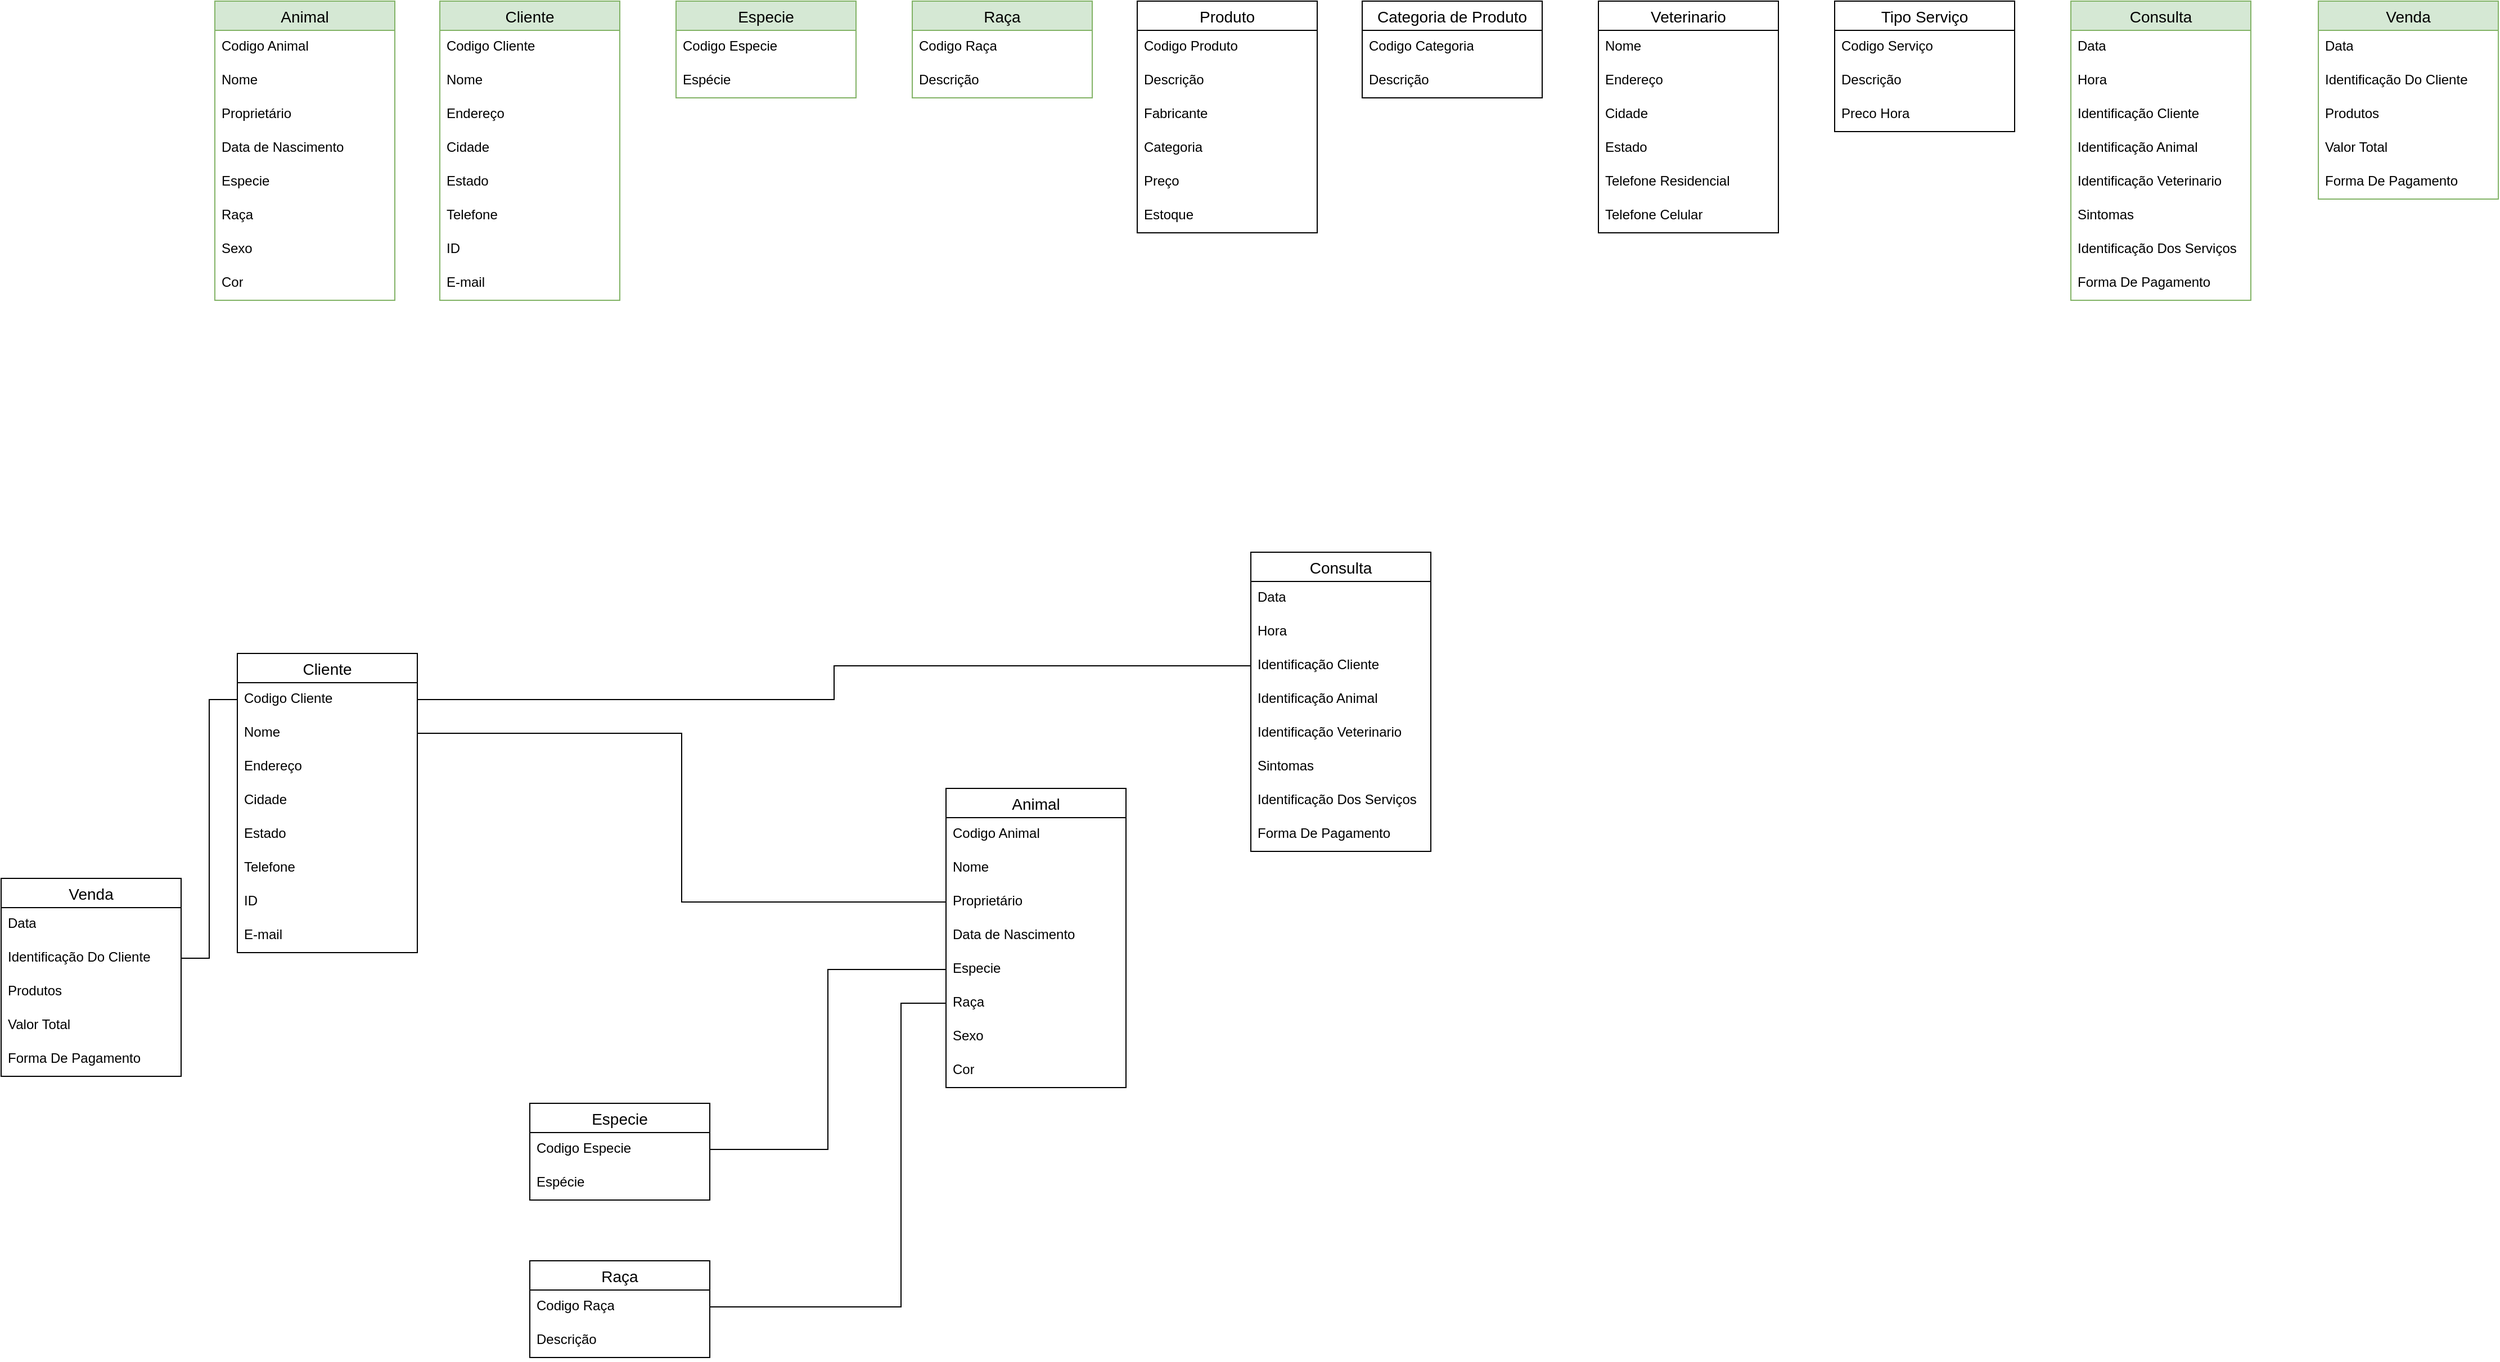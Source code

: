 <mxfile version="22.0.0" type="github">
  <diagram name="Página-1" id="ZrA-hHJ0svuS0dq6kswA">
    <mxGraphModel dx="1748" dy="968" grid="1" gridSize="10" guides="1" tooltips="1" connect="1" arrows="1" fold="1" page="1" pageScale="1" pageWidth="827" pageHeight="1169" math="0" shadow="0">
      <root>
        <mxCell id="0" />
        <mxCell id="1" parent="0" />
        <mxCell id="Bo7M6a19OD1Z6Rpg5-J2-1" value="Animal" style="swimlane;fontStyle=0;childLayout=stackLayout;horizontal=1;startSize=26;horizontalStack=0;resizeParent=1;resizeParentMax=0;resizeLast=0;collapsible=1;marginBottom=0;align=center;fontSize=14;fillColor=#d5e8d4;strokeColor=#82b366;" parent="1" vertex="1">
          <mxGeometry x="240" y="110" width="160" height="266" as="geometry" />
        </mxCell>
        <mxCell id="Bo7M6a19OD1Z6Rpg5-J2-2" value="Codigo Animal" style="text;strokeColor=none;fillColor=none;spacingLeft=4;spacingRight=4;overflow=hidden;rotatable=0;points=[[0,0.5],[1,0.5]];portConstraint=eastwest;fontSize=12;whiteSpace=wrap;html=1;" parent="Bo7M6a19OD1Z6Rpg5-J2-1" vertex="1">
          <mxGeometry y="26" width="160" height="30" as="geometry" />
        </mxCell>
        <mxCell id="Bo7M6a19OD1Z6Rpg5-J2-3" value="Nome" style="text;strokeColor=none;fillColor=none;spacingLeft=4;spacingRight=4;overflow=hidden;rotatable=0;points=[[0,0.5],[1,0.5]];portConstraint=eastwest;fontSize=12;whiteSpace=wrap;html=1;" parent="Bo7M6a19OD1Z6Rpg5-J2-1" vertex="1">
          <mxGeometry y="56" width="160" height="30" as="geometry" />
        </mxCell>
        <mxCell id="Bo7M6a19OD1Z6Rpg5-J2-6" value="Proprietário" style="text;strokeColor=none;fillColor=none;spacingLeft=4;spacingRight=4;overflow=hidden;rotatable=0;points=[[0,0.5],[1,0.5]];portConstraint=eastwest;fontSize=12;whiteSpace=wrap;html=1;" parent="Bo7M6a19OD1Z6Rpg5-J2-1" vertex="1">
          <mxGeometry y="86" width="160" height="30" as="geometry" />
        </mxCell>
        <mxCell id="Bo7M6a19OD1Z6Rpg5-J2-7" value="Data de Nascimento" style="text;strokeColor=none;fillColor=none;spacingLeft=4;spacingRight=4;overflow=hidden;rotatable=0;points=[[0,0.5],[1,0.5]];portConstraint=eastwest;fontSize=12;whiteSpace=wrap;html=1;" parent="Bo7M6a19OD1Z6Rpg5-J2-1" vertex="1">
          <mxGeometry y="116" width="160" height="30" as="geometry" />
        </mxCell>
        <mxCell id="Bo7M6a19OD1Z6Rpg5-J2-4" value="Especie" style="text;strokeColor=none;fillColor=none;spacingLeft=4;spacingRight=4;overflow=hidden;rotatable=0;points=[[0,0.5],[1,0.5]];portConstraint=eastwest;fontSize=12;whiteSpace=wrap;html=1;" parent="Bo7M6a19OD1Z6Rpg5-J2-1" vertex="1">
          <mxGeometry y="146" width="160" height="30" as="geometry" />
        </mxCell>
        <mxCell id="Bo7M6a19OD1Z6Rpg5-J2-8" value="Raça" style="text;strokeColor=none;fillColor=none;spacingLeft=4;spacingRight=4;overflow=hidden;rotatable=0;points=[[0,0.5],[1,0.5]];portConstraint=eastwest;fontSize=12;whiteSpace=wrap;html=1;" parent="Bo7M6a19OD1Z6Rpg5-J2-1" vertex="1">
          <mxGeometry y="176" width="160" height="30" as="geometry" />
        </mxCell>
        <mxCell id="Bo7M6a19OD1Z6Rpg5-J2-9" value="Sexo" style="text;strokeColor=none;fillColor=none;spacingLeft=4;spacingRight=4;overflow=hidden;rotatable=0;points=[[0,0.5],[1,0.5]];portConstraint=eastwest;fontSize=12;whiteSpace=wrap;html=1;" parent="Bo7M6a19OD1Z6Rpg5-J2-1" vertex="1">
          <mxGeometry y="206" width="160" height="30" as="geometry" />
        </mxCell>
        <mxCell id="Bo7M6a19OD1Z6Rpg5-J2-10" value="Cor" style="text;strokeColor=none;fillColor=none;spacingLeft=4;spacingRight=4;overflow=hidden;rotatable=0;points=[[0,0.5],[1,0.5]];portConstraint=eastwest;fontSize=12;whiteSpace=wrap;html=1;" parent="Bo7M6a19OD1Z6Rpg5-J2-1" vertex="1">
          <mxGeometry y="236" width="160" height="30" as="geometry" />
        </mxCell>
        <mxCell id="Bo7M6a19OD1Z6Rpg5-J2-11" value="Cliente" style="swimlane;fontStyle=0;childLayout=stackLayout;horizontal=1;startSize=26;horizontalStack=0;resizeParent=1;resizeParentMax=0;resizeLast=0;collapsible=1;marginBottom=0;align=center;fontSize=14;fillColor=#d5e8d4;strokeColor=#82b366;" parent="1" vertex="1">
          <mxGeometry x="440" y="110" width="160" height="266" as="geometry" />
        </mxCell>
        <mxCell id="Bo7M6a19OD1Z6Rpg5-J2-12" value="Codigo Cliente" style="text;strokeColor=none;fillColor=none;spacingLeft=4;spacingRight=4;overflow=hidden;rotatable=0;points=[[0,0.5],[1,0.5]];portConstraint=eastwest;fontSize=12;whiteSpace=wrap;html=1;" parent="Bo7M6a19OD1Z6Rpg5-J2-11" vertex="1">
          <mxGeometry y="26" width="160" height="30" as="geometry" />
        </mxCell>
        <mxCell id="Bo7M6a19OD1Z6Rpg5-J2-13" value="Nome" style="text;strokeColor=none;fillColor=none;spacingLeft=4;spacingRight=4;overflow=hidden;rotatable=0;points=[[0,0.5],[1,0.5]];portConstraint=eastwest;fontSize=12;whiteSpace=wrap;html=1;" parent="Bo7M6a19OD1Z6Rpg5-J2-11" vertex="1">
          <mxGeometry y="56" width="160" height="30" as="geometry" />
        </mxCell>
        <mxCell id="Bo7M6a19OD1Z6Rpg5-J2-14" value="Endereço" style="text;strokeColor=none;fillColor=none;spacingLeft=4;spacingRight=4;overflow=hidden;rotatable=0;points=[[0,0.5],[1,0.5]];portConstraint=eastwest;fontSize=12;whiteSpace=wrap;html=1;" parent="Bo7M6a19OD1Z6Rpg5-J2-11" vertex="1">
          <mxGeometry y="86" width="160" height="30" as="geometry" />
        </mxCell>
        <mxCell id="Bo7M6a19OD1Z6Rpg5-J2-15" value="Cidade" style="text;strokeColor=none;fillColor=none;spacingLeft=4;spacingRight=4;overflow=hidden;rotatable=0;points=[[0,0.5],[1,0.5]];portConstraint=eastwest;fontSize=12;whiteSpace=wrap;html=1;" parent="Bo7M6a19OD1Z6Rpg5-J2-11" vertex="1">
          <mxGeometry y="116" width="160" height="30" as="geometry" />
        </mxCell>
        <mxCell id="Bo7M6a19OD1Z6Rpg5-J2-16" value="Estado" style="text;strokeColor=none;fillColor=none;spacingLeft=4;spacingRight=4;overflow=hidden;rotatable=0;points=[[0,0.5],[1,0.5]];portConstraint=eastwest;fontSize=12;whiteSpace=wrap;html=1;" parent="Bo7M6a19OD1Z6Rpg5-J2-11" vertex="1">
          <mxGeometry y="146" width="160" height="30" as="geometry" />
        </mxCell>
        <mxCell id="Bo7M6a19OD1Z6Rpg5-J2-17" value="Telefone" style="text;strokeColor=none;fillColor=none;spacingLeft=4;spacingRight=4;overflow=hidden;rotatable=0;points=[[0,0.5],[1,0.5]];portConstraint=eastwest;fontSize=12;whiteSpace=wrap;html=1;" parent="Bo7M6a19OD1Z6Rpg5-J2-11" vertex="1">
          <mxGeometry y="176" width="160" height="30" as="geometry" />
        </mxCell>
        <mxCell id="Bo7M6a19OD1Z6Rpg5-J2-18" value="ID" style="text;strokeColor=none;fillColor=none;spacingLeft=4;spacingRight=4;overflow=hidden;rotatable=0;points=[[0,0.5],[1,0.5]];portConstraint=eastwest;fontSize=12;whiteSpace=wrap;html=1;" parent="Bo7M6a19OD1Z6Rpg5-J2-11" vertex="1">
          <mxGeometry y="206" width="160" height="30" as="geometry" />
        </mxCell>
        <mxCell id="Bo7M6a19OD1Z6Rpg5-J2-19" value="E-mail" style="text;strokeColor=none;fillColor=none;spacingLeft=4;spacingRight=4;overflow=hidden;rotatable=0;points=[[0,0.5],[1,0.5]];portConstraint=eastwest;fontSize=12;whiteSpace=wrap;html=1;" parent="Bo7M6a19OD1Z6Rpg5-J2-11" vertex="1">
          <mxGeometry y="236" width="160" height="30" as="geometry" />
        </mxCell>
        <mxCell id="Bo7M6a19OD1Z6Rpg5-J2-21" value="Especie" style="swimlane;fontStyle=0;childLayout=stackLayout;horizontal=1;startSize=26;horizontalStack=0;resizeParent=1;resizeParentMax=0;resizeLast=0;collapsible=1;marginBottom=0;align=center;fontSize=14;fillColor=#d5e8d4;strokeColor=#82b366;" parent="1" vertex="1">
          <mxGeometry x="650" y="110" width="160" height="86" as="geometry" />
        </mxCell>
        <mxCell id="Bo7M6a19OD1Z6Rpg5-J2-22" value="Codigo Especie" style="text;strokeColor=none;fillColor=none;spacingLeft=4;spacingRight=4;overflow=hidden;rotatable=0;points=[[0,0.5],[1,0.5]];portConstraint=eastwest;fontSize=12;whiteSpace=wrap;html=1;" parent="Bo7M6a19OD1Z6Rpg5-J2-21" vertex="1">
          <mxGeometry y="26" width="160" height="30" as="geometry" />
        </mxCell>
        <mxCell id="Bo7M6a19OD1Z6Rpg5-J2-23" value="Espécie" style="text;strokeColor=none;fillColor=none;spacingLeft=4;spacingRight=4;overflow=hidden;rotatable=0;points=[[0,0.5],[1,0.5]];portConstraint=eastwest;fontSize=12;whiteSpace=wrap;html=1;" parent="Bo7M6a19OD1Z6Rpg5-J2-21" vertex="1">
          <mxGeometry y="56" width="160" height="30" as="geometry" />
        </mxCell>
        <mxCell id="Bo7M6a19OD1Z6Rpg5-J2-30" value="Raça" style="swimlane;fontStyle=0;childLayout=stackLayout;horizontal=1;startSize=26;horizontalStack=0;resizeParent=1;resizeParentMax=0;resizeLast=0;collapsible=1;marginBottom=0;align=center;fontSize=14;fillColor=#d5e8d4;strokeColor=#82b366;" parent="1" vertex="1">
          <mxGeometry x="860" y="110" width="160" height="86" as="geometry" />
        </mxCell>
        <mxCell id="Bo7M6a19OD1Z6Rpg5-J2-31" value="Codigo Raça" style="text;strokeColor=none;fillColor=none;spacingLeft=4;spacingRight=4;overflow=hidden;rotatable=0;points=[[0,0.5],[1,0.5]];portConstraint=eastwest;fontSize=12;whiteSpace=wrap;html=1;" parent="Bo7M6a19OD1Z6Rpg5-J2-30" vertex="1">
          <mxGeometry y="26" width="160" height="30" as="geometry" />
        </mxCell>
        <mxCell id="Bo7M6a19OD1Z6Rpg5-J2-32" value="Descrição" style="text;strokeColor=none;fillColor=none;spacingLeft=4;spacingRight=4;overflow=hidden;rotatable=0;points=[[0,0.5],[1,0.5]];portConstraint=eastwest;fontSize=12;whiteSpace=wrap;html=1;" parent="Bo7M6a19OD1Z6Rpg5-J2-30" vertex="1">
          <mxGeometry y="56" width="160" height="30" as="geometry" />
        </mxCell>
        <mxCell id="Bo7M6a19OD1Z6Rpg5-J2-33" value="Produto" style="swimlane;fontStyle=0;childLayout=stackLayout;horizontal=1;startSize=26;horizontalStack=0;resizeParent=1;resizeParentMax=0;resizeLast=0;collapsible=1;marginBottom=0;align=center;fontSize=14;" parent="1" vertex="1">
          <mxGeometry x="1060" y="110" width="160" height="206" as="geometry" />
        </mxCell>
        <mxCell id="Bo7M6a19OD1Z6Rpg5-J2-34" value="Codigo Produto" style="text;strokeColor=none;fillColor=none;spacingLeft=4;spacingRight=4;overflow=hidden;rotatable=0;points=[[0,0.5],[1,0.5]];portConstraint=eastwest;fontSize=12;whiteSpace=wrap;html=1;" parent="Bo7M6a19OD1Z6Rpg5-J2-33" vertex="1">
          <mxGeometry y="26" width="160" height="30" as="geometry" />
        </mxCell>
        <mxCell id="Bo7M6a19OD1Z6Rpg5-J2-35" value="Descrição" style="text;strokeColor=none;fillColor=none;spacingLeft=4;spacingRight=4;overflow=hidden;rotatable=0;points=[[0,0.5],[1,0.5]];portConstraint=eastwest;fontSize=12;whiteSpace=wrap;html=1;" parent="Bo7M6a19OD1Z6Rpg5-J2-33" vertex="1">
          <mxGeometry y="56" width="160" height="30" as="geometry" />
        </mxCell>
        <mxCell id="Bo7M6a19OD1Z6Rpg5-J2-36" value="Fabricante" style="text;strokeColor=none;fillColor=none;spacingLeft=4;spacingRight=4;overflow=hidden;rotatable=0;points=[[0,0.5],[1,0.5]];portConstraint=eastwest;fontSize=12;whiteSpace=wrap;html=1;" parent="Bo7M6a19OD1Z6Rpg5-J2-33" vertex="1">
          <mxGeometry y="86" width="160" height="30" as="geometry" />
        </mxCell>
        <mxCell id="Bo7M6a19OD1Z6Rpg5-J2-37" value="Categoria" style="text;strokeColor=none;fillColor=none;spacingLeft=4;spacingRight=4;overflow=hidden;rotatable=0;points=[[0,0.5],[1,0.5]];portConstraint=eastwest;fontSize=12;whiteSpace=wrap;html=1;" parent="Bo7M6a19OD1Z6Rpg5-J2-33" vertex="1">
          <mxGeometry y="116" width="160" height="30" as="geometry" />
        </mxCell>
        <mxCell id="Bo7M6a19OD1Z6Rpg5-J2-38" value="Preço" style="text;strokeColor=none;fillColor=none;spacingLeft=4;spacingRight=4;overflow=hidden;rotatable=0;points=[[0,0.5],[1,0.5]];portConstraint=eastwest;fontSize=12;whiteSpace=wrap;html=1;" parent="Bo7M6a19OD1Z6Rpg5-J2-33" vertex="1">
          <mxGeometry y="146" width="160" height="30" as="geometry" />
        </mxCell>
        <mxCell id="Bo7M6a19OD1Z6Rpg5-J2-39" value="Estoque" style="text;strokeColor=none;fillColor=none;spacingLeft=4;spacingRight=4;overflow=hidden;rotatable=0;points=[[0,0.5],[1,0.5]];portConstraint=eastwest;fontSize=12;whiteSpace=wrap;html=1;" parent="Bo7M6a19OD1Z6Rpg5-J2-33" vertex="1">
          <mxGeometry y="176" width="160" height="30" as="geometry" />
        </mxCell>
        <mxCell id="Bo7M6a19OD1Z6Rpg5-J2-42" value="Categoria de Produto" style="swimlane;fontStyle=0;childLayout=stackLayout;horizontal=1;startSize=26;horizontalStack=0;resizeParent=1;resizeParentMax=0;resizeLast=0;collapsible=1;marginBottom=0;align=center;fontSize=14;" parent="1" vertex="1">
          <mxGeometry x="1260" y="110" width="160" height="86" as="geometry" />
        </mxCell>
        <mxCell id="Bo7M6a19OD1Z6Rpg5-J2-43" value="Codigo Categoria" style="text;strokeColor=none;fillColor=none;spacingLeft=4;spacingRight=4;overflow=hidden;rotatable=0;points=[[0,0.5],[1,0.5]];portConstraint=eastwest;fontSize=12;whiteSpace=wrap;html=1;" parent="Bo7M6a19OD1Z6Rpg5-J2-42" vertex="1">
          <mxGeometry y="26" width="160" height="30" as="geometry" />
        </mxCell>
        <mxCell id="Bo7M6a19OD1Z6Rpg5-J2-44" value="Descrição" style="text;strokeColor=none;fillColor=none;spacingLeft=4;spacingRight=4;overflow=hidden;rotatable=0;points=[[0,0.5],[1,0.5]];portConstraint=eastwest;fontSize=12;whiteSpace=wrap;html=1;" parent="Bo7M6a19OD1Z6Rpg5-J2-42" vertex="1">
          <mxGeometry y="56" width="160" height="30" as="geometry" />
        </mxCell>
        <mxCell id="Bo7M6a19OD1Z6Rpg5-J2-45" value="Veterinario" style="swimlane;fontStyle=0;childLayout=stackLayout;horizontal=1;startSize=26;horizontalStack=0;resizeParent=1;resizeParentMax=0;resizeLast=0;collapsible=1;marginBottom=0;align=center;fontSize=14;" parent="1" vertex="1">
          <mxGeometry x="1470" y="110" width="160" height="206" as="geometry" />
        </mxCell>
        <mxCell id="Bo7M6a19OD1Z6Rpg5-J2-47" value="Nome" style="text;strokeColor=none;fillColor=none;spacingLeft=4;spacingRight=4;overflow=hidden;rotatable=0;points=[[0,0.5],[1,0.5]];portConstraint=eastwest;fontSize=12;whiteSpace=wrap;html=1;" parent="Bo7M6a19OD1Z6Rpg5-J2-45" vertex="1">
          <mxGeometry y="26" width="160" height="30" as="geometry" />
        </mxCell>
        <mxCell id="Bo7M6a19OD1Z6Rpg5-J2-48" value="Endereço" style="text;strokeColor=none;fillColor=none;spacingLeft=4;spacingRight=4;overflow=hidden;rotatable=0;points=[[0,0.5],[1,0.5]];portConstraint=eastwest;fontSize=12;whiteSpace=wrap;html=1;" parent="Bo7M6a19OD1Z6Rpg5-J2-45" vertex="1">
          <mxGeometry y="56" width="160" height="30" as="geometry" />
        </mxCell>
        <mxCell id="Bo7M6a19OD1Z6Rpg5-J2-49" value="Cidade" style="text;strokeColor=none;fillColor=none;spacingLeft=4;spacingRight=4;overflow=hidden;rotatable=0;points=[[0,0.5],[1,0.5]];portConstraint=eastwest;fontSize=12;whiteSpace=wrap;html=1;" parent="Bo7M6a19OD1Z6Rpg5-J2-45" vertex="1">
          <mxGeometry y="86" width="160" height="30" as="geometry" />
        </mxCell>
        <mxCell id="Bo7M6a19OD1Z6Rpg5-J2-50" value="Estado" style="text;strokeColor=none;fillColor=none;spacingLeft=4;spacingRight=4;overflow=hidden;rotatable=0;points=[[0,0.5],[1,0.5]];portConstraint=eastwest;fontSize=12;whiteSpace=wrap;html=1;" parent="Bo7M6a19OD1Z6Rpg5-J2-45" vertex="1">
          <mxGeometry y="116" width="160" height="30" as="geometry" />
        </mxCell>
        <mxCell id="Bo7M6a19OD1Z6Rpg5-J2-51" value="Telefone Residencial" style="text;strokeColor=none;fillColor=none;spacingLeft=4;spacingRight=4;overflow=hidden;rotatable=0;points=[[0,0.5],[1,0.5]];portConstraint=eastwest;fontSize=12;whiteSpace=wrap;html=1;" parent="Bo7M6a19OD1Z6Rpg5-J2-45" vertex="1">
          <mxGeometry y="146" width="160" height="30" as="geometry" />
        </mxCell>
        <mxCell id="Bo7M6a19OD1Z6Rpg5-J2-54" value="Telefone Celular" style="text;strokeColor=none;fillColor=none;spacingLeft=4;spacingRight=4;overflow=hidden;rotatable=0;points=[[0,0.5],[1,0.5]];portConstraint=eastwest;fontSize=12;whiteSpace=wrap;html=1;" parent="Bo7M6a19OD1Z6Rpg5-J2-45" vertex="1">
          <mxGeometry y="176" width="160" height="30" as="geometry" />
        </mxCell>
        <mxCell id="JYmGr7B9ojMFk2uYtKPB-1" value="Tipo Serviço" style="swimlane;fontStyle=0;childLayout=stackLayout;horizontal=1;startSize=26;horizontalStack=0;resizeParent=1;resizeParentMax=0;resizeLast=0;collapsible=1;marginBottom=0;align=center;fontSize=14;" vertex="1" parent="1">
          <mxGeometry x="1680" y="110" width="160" height="116" as="geometry" />
        </mxCell>
        <mxCell id="JYmGr7B9ojMFk2uYtKPB-2" value="Codigo Serviço&lt;br&gt;" style="text;strokeColor=none;fillColor=none;spacingLeft=4;spacingRight=4;overflow=hidden;rotatable=0;points=[[0,0.5],[1,0.5]];portConstraint=eastwest;fontSize=12;whiteSpace=wrap;html=1;" vertex="1" parent="JYmGr7B9ojMFk2uYtKPB-1">
          <mxGeometry y="26" width="160" height="30" as="geometry" />
        </mxCell>
        <mxCell id="JYmGr7B9ojMFk2uYtKPB-3" value="Descrição" style="text;strokeColor=none;fillColor=none;spacingLeft=4;spacingRight=4;overflow=hidden;rotatable=0;points=[[0,0.5],[1,0.5]];portConstraint=eastwest;fontSize=12;whiteSpace=wrap;html=1;" vertex="1" parent="JYmGr7B9ojMFk2uYtKPB-1">
          <mxGeometry y="56" width="160" height="30" as="geometry" />
        </mxCell>
        <mxCell id="JYmGr7B9ojMFk2uYtKPB-4" value="Preco Hora" style="text;strokeColor=none;fillColor=none;spacingLeft=4;spacingRight=4;overflow=hidden;rotatable=0;points=[[0,0.5],[1,0.5]];portConstraint=eastwest;fontSize=12;whiteSpace=wrap;html=1;" vertex="1" parent="JYmGr7B9ojMFk2uYtKPB-1">
          <mxGeometry y="86" width="160" height="30" as="geometry" />
        </mxCell>
        <mxCell id="JYmGr7B9ojMFk2uYtKPB-5" value="Consulta" style="swimlane;fontStyle=0;childLayout=stackLayout;horizontal=1;startSize=26;horizontalStack=0;resizeParent=1;resizeParentMax=0;resizeLast=0;collapsible=1;marginBottom=0;align=center;fontSize=14;fillColor=#d5e8d4;strokeColor=#82b366;" vertex="1" parent="1">
          <mxGeometry x="1890" y="110" width="160" height="266" as="geometry" />
        </mxCell>
        <mxCell id="JYmGr7B9ojMFk2uYtKPB-6" value="Data" style="text;strokeColor=none;fillColor=none;spacingLeft=4;spacingRight=4;overflow=hidden;rotatable=0;points=[[0,0.5],[1,0.5]];portConstraint=eastwest;fontSize=12;whiteSpace=wrap;html=1;" vertex="1" parent="JYmGr7B9ojMFk2uYtKPB-5">
          <mxGeometry y="26" width="160" height="30" as="geometry" />
        </mxCell>
        <mxCell id="JYmGr7B9ojMFk2uYtKPB-7" value="Hora" style="text;strokeColor=none;fillColor=none;spacingLeft=4;spacingRight=4;overflow=hidden;rotatable=0;points=[[0,0.5],[1,0.5]];portConstraint=eastwest;fontSize=12;whiteSpace=wrap;html=1;" vertex="1" parent="JYmGr7B9ojMFk2uYtKPB-5">
          <mxGeometry y="56" width="160" height="30" as="geometry" />
        </mxCell>
        <mxCell id="JYmGr7B9ojMFk2uYtKPB-8" value="&lt;div&gt;Identificação Cliente&lt;/div&gt;&lt;div&gt;&lt;br&gt;&lt;/div&gt;" style="text;strokeColor=none;fillColor=none;spacingLeft=4;spacingRight=4;overflow=hidden;rotatable=0;points=[[0,0.5],[1,0.5]];portConstraint=eastwest;fontSize=12;whiteSpace=wrap;html=1;" vertex="1" parent="JYmGr7B9ojMFk2uYtKPB-5">
          <mxGeometry y="86" width="160" height="30" as="geometry" />
        </mxCell>
        <mxCell id="JYmGr7B9ojMFk2uYtKPB-9" value="&lt;div&gt;Identificação Animal&lt;/div&gt;&lt;div&gt;&lt;br&gt;&lt;/div&gt;" style="text;strokeColor=none;fillColor=none;spacingLeft=4;spacingRight=4;overflow=hidden;rotatable=0;points=[[0,0.5],[1,0.5]];portConstraint=eastwest;fontSize=12;whiteSpace=wrap;html=1;" vertex="1" parent="JYmGr7B9ojMFk2uYtKPB-5">
          <mxGeometry y="116" width="160" height="30" as="geometry" />
        </mxCell>
        <mxCell id="JYmGr7B9ojMFk2uYtKPB-10" value="&lt;div&gt;Identificação Veterinario&lt;/div&gt;&lt;div&gt;&lt;br&gt;&lt;/div&gt;" style="text;strokeColor=none;fillColor=none;spacingLeft=4;spacingRight=4;overflow=hidden;rotatable=0;points=[[0,0.5],[1,0.5]];portConstraint=eastwest;fontSize=12;whiteSpace=wrap;html=1;" vertex="1" parent="JYmGr7B9ojMFk2uYtKPB-5">
          <mxGeometry y="146" width="160" height="30" as="geometry" />
        </mxCell>
        <mxCell id="JYmGr7B9ojMFk2uYtKPB-11" value="&lt;div&gt;Sintomas&lt;/div&gt;&lt;div&gt;&lt;br&gt;&lt;/div&gt;" style="text;strokeColor=none;fillColor=none;spacingLeft=4;spacingRight=4;overflow=hidden;rotatable=0;points=[[0,0.5],[1,0.5]];portConstraint=eastwest;fontSize=12;whiteSpace=wrap;html=1;" vertex="1" parent="JYmGr7B9ojMFk2uYtKPB-5">
          <mxGeometry y="176" width="160" height="30" as="geometry" />
        </mxCell>
        <mxCell id="JYmGr7B9ojMFk2uYtKPB-39" value="&lt;div&gt;&lt;div&gt;Identificação Dos Serviços&lt;/div&gt;&lt;/div&gt;&lt;div&gt;&lt;br&gt;&lt;/div&gt;" style="text;strokeColor=none;fillColor=none;spacingLeft=4;spacingRight=4;overflow=hidden;rotatable=0;points=[[0,0.5],[1,0.5]];portConstraint=eastwest;fontSize=12;whiteSpace=wrap;html=1;" vertex="1" parent="JYmGr7B9ojMFk2uYtKPB-5">
          <mxGeometry y="206" width="160" height="30" as="geometry" />
        </mxCell>
        <mxCell id="JYmGr7B9ojMFk2uYtKPB-40" value="&lt;div&gt;&lt;div&gt;&lt;div&gt;Forma De Pagamento&lt;/div&gt;&lt;/div&gt;&lt;/div&gt;&lt;div&gt;&lt;br&gt;&lt;/div&gt;" style="text;strokeColor=none;fillColor=none;spacingLeft=4;spacingRight=4;overflow=hidden;rotatable=0;points=[[0,0.5],[1,0.5]];portConstraint=eastwest;fontSize=12;whiteSpace=wrap;html=1;" vertex="1" parent="JYmGr7B9ojMFk2uYtKPB-5">
          <mxGeometry y="236" width="160" height="30" as="geometry" />
        </mxCell>
        <mxCell id="JYmGr7B9ojMFk2uYtKPB-12" value="Animal" style="swimlane;fontStyle=0;childLayout=stackLayout;horizontal=1;startSize=26;horizontalStack=0;resizeParent=1;resizeParentMax=0;resizeLast=0;collapsible=1;marginBottom=0;align=center;fontSize=14;" vertex="1" parent="1">
          <mxGeometry x="890" y="810" width="160" height="266" as="geometry" />
        </mxCell>
        <mxCell id="JYmGr7B9ojMFk2uYtKPB-13" value="Codigo Animal" style="text;strokeColor=none;fillColor=none;spacingLeft=4;spacingRight=4;overflow=hidden;rotatable=0;points=[[0,0.5],[1,0.5]];portConstraint=eastwest;fontSize=12;whiteSpace=wrap;html=1;" vertex="1" parent="JYmGr7B9ojMFk2uYtKPB-12">
          <mxGeometry y="26" width="160" height="30" as="geometry" />
        </mxCell>
        <mxCell id="JYmGr7B9ojMFk2uYtKPB-14" value="Nome" style="text;strokeColor=none;fillColor=none;spacingLeft=4;spacingRight=4;overflow=hidden;rotatable=0;points=[[0,0.5],[1,0.5]];portConstraint=eastwest;fontSize=12;whiteSpace=wrap;html=1;" vertex="1" parent="JYmGr7B9ojMFk2uYtKPB-12">
          <mxGeometry y="56" width="160" height="30" as="geometry" />
        </mxCell>
        <mxCell id="JYmGr7B9ojMFk2uYtKPB-15" value="Proprietário" style="text;strokeColor=none;fillColor=none;spacingLeft=4;spacingRight=4;overflow=hidden;rotatable=0;points=[[0,0.5],[1,0.5]];portConstraint=eastwest;fontSize=12;whiteSpace=wrap;html=1;" vertex="1" parent="JYmGr7B9ojMFk2uYtKPB-12">
          <mxGeometry y="86" width="160" height="30" as="geometry" />
        </mxCell>
        <mxCell id="JYmGr7B9ojMFk2uYtKPB-16" value="Data de Nascimento" style="text;strokeColor=none;fillColor=none;spacingLeft=4;spacingRight=4;overflow=hidden;rotatable=0;points=[[0,0.5],[1,0.5]];portConstraint=eastwest;fontSize=12;whiteSpace=wrap;html=1;" vertex="1" parent="JYmGr7B9ojMFk2uYtKPB-12">
          <mxGeometry y="116" width="160" height="30" as="geometry" />
        </mxCell>
        <mxCell id="JYmGr7B9ojMFk2uYtKPB-17" value="Especie" style="text;strokeColor=none;fillColor=none;spacingLeft=4;spacingRight=4;overflow=hidden;rotatable=0;points=[[0,0.5],[1,0.5]];portConstraint=eastwest;fontSize=12;whiteSpace=wrap;html=1;" vertex="1" parent="JYmGr7B9ojMFk2uYtKPB-12">
          <mxGeometry y="146" width="160" height="30" as="geometry" />
        </mxCell>
        <mxCell id="JYmGr7B9ojMFk2uYtKPB-18" value="Raça" style="text;strokeColor=none;fillColor=none;spacingLeft=4;spacingRight=4;overflow=hidden;rotatable=0;points=[[0,0.5],[1,0.5]];portConstraint=eastwest;fontSize=12;whiteSpace=wrap;html=1;" vertex="1" parent="JYmGr7B9ojMFk2uYtKPB-12">
          <mxGeometry y="176" width="160" height="30" as="geometry" />
        </mxCell>
        <mxCell id="JYmGr7B9ojMFk2uYtKPB-19" value="Sexo" style="text;strokeColor=none;fillColor=none;spacingLeft=4;spacingRight=4;overflow=hidden;rotatable=0;points=[[0,0.5],[1,0.5]];portConstraint=eastwest;fontSize=12;whiteSpace=wrap;html=1;" vertex="1" parent="JYmGr7B9ojMFk2uYtKPB-12">
          <mxGeometry y="206" width="160" height="30" as="geometry" />
        </mxCell>
        <mxCell id="JYmGr7B9ojMFk2uYtKPB-20" value="Cor" style="text;strokeColor=none;fillColor=none;spacingLeft=4;spacingRight=4;overflow=hidden;rotatable=0;points=[[0,0.5],[1,0.5]];portConstraint=eastwest;fontSize=12;whiteSpace=wrap;html=1;" vertex="1" parent="JYmGr7B9ojMFk2uYtKPB-12">
          <mxGeometry y="236" width="160" height="30" as="geometry" />
        </mxCell>
        <mxCell id="JYmGr7B9ojMFk2uYtKPB-21" value="Cliente" style="swimlane;fontStyle=0;childLayout=stackLayout;horizontal=1;startSize=26;horizontalStack=0;resizeParent=1;resizeParentMax=0;resizeLast=0;collapsible=1;marginBottom=0;align=center;fontSize=14;" vertex="1" parent="1">
          <mxGeometry x="260" y="690" width="160" height="266" as="geometry" />
        </mxCell>
        <mxCell id="JYmGr7B9ojMFk2uYtKPB-22" value="Codigo Cliente" style="text;strokeColor=none;fillColor=none;spacingLeft=4;spacingRight=4;overflow=hidden;rotatable=0;points=[[0,0.5],[1,0.5]];portConstraint=eastwest;fontSize=12;whiteSpace=wrap;html=1;" vertex="1" parent="JYmGr7B9ojMFk2uYtKPB-21">
          <mxGeometry y="26" width="160" height="30" as="geometry" />
        </mxCell>
        <mxCell id="JYmGr7B9ojMFk2uYtKPB-23" value="Nome" style="text;strokeColor=none;fillColor=none;spacingLeft=4;spacingRight=4;overflow=hidden;rotatable=0;points=[[0,0.5],[1,0.5]];portConstraint=eastwest;fontSize=12;whiteSpace=wrap;html=1;" vertex="1" parent="JYmGr7B9ojMFk2uYtKPB-21">
          <mxGeometry y="56" width="160" height="30" as="geometry" />
        </mxCell>
        <mxCell id="JYmGr7B9ojMFk2uYtKPB-24" value="Endereço" style="text;strokeColor=none;fillColor=none;spacingLeft=4;spacingRight=4;overflow=hidden;rotatable=0;points=[[0,0.5],[1,0.5]];portConstraint=eastwest;fontSize=12;whiteSpace=wrap;html=1;" vertex="1" parent="JYmGr7B9ojMFk2uYtKPB-21">
          <mxGeometry y="86" width="160" height="30" as="geometry" />
        </mxCell>
        <mxCell id="JYmGr7B9ojMFk2uYtKPB-25" value="Cidade" style="text;strokeColor=none;fillColor=none;spacingLeft=4;spacingRight=4;overflow=hidden;rotatable=0;points=[[0,0.5],[1,0.5]];portConstraint=eastwest;fontSize=12;whiteSpace=wrap;html=1;" vertex="1" parent="JYmGr7B9ojMFk2uYtKPB-21">
          <mxGeometry y="116" width="160" height="30" as="geometry" />
        </mxCell>
        <mxCell id="JYmGr7B9ojMFk2uYtKPB-26" value="Estado" style="text;strokeColor=none;fillColor=none;spacingLeft=4;spacingRight=4;overflow=hidden;rotatable=0;points=[[0,0.5],[1,0.5]];portConstraint=eastwest;fontSize=12;whiteSpace=wrap;html=1;" vertex="1" parent="JYmGr7B9ojMFk2uYtKPB-21">
          <mxGeometry y="146" width="160" height="30" as="geometry" />
        </mxCell>
        <mxCell id="JYmGr7B9ojMFk2uYtKPB-27" value="Telefone" style="text;strokeColor=none;fillColor=none;spacingLeft=4;spacingRight=4;overflow=hidden;rotatable=0;points=[[0,0.5],[1,0.5]];portConstraint=eastwest;fontSize=12;whiteSpace=wrap;html=1;" vertex="1" parent="JYmGr7B9ojMFk2uYtKPB-21">
          <mxGeometry y="176" width="160" height="30" as="geometry" />
        </mxCell>
        <mxCell id="JYmGr7B9ojMFk2uYtKPB-28" value="ID" style="text;strokeColor=none;fillColor=none;spacingLeft=4;spacingRight=4;overflow=hidden;rotatable=0;points=[[0,0.5],[1,0.5]];portConstraint=eastwest;fontSize=12;whiteSpace=wrap;html=1;" vertex="1" parent="JYmGr7B9ojMFk2uYtKPB-21">
          <mxGeometry y="206" width="160" height="30" as="geometry" />
        </mxCell>
        <mxCell id="JYmGr7B9ojMFk2uYtKPB-29" value="E-mail" style="text;strokeColor=none;fillColor=none;spacingLeft=4;spacingRight=4;overflow=hidden;rotatable=0;points=[[0,0.5],[1,0.5]];portConstraint=eastwest;fontSize=12;whiteSpace=wrap;html=1;" vertex="1" parent="JYmGr7B9ojMFk2uYtKPB-21">
          <mxGeometry y="236" width="160" height="30" as="geometry" />
        </mxCell>
        <mxCell id="JYmGr7B9ojMFk2uYtKPB-30" style="edgeStyle=orthogonalEdgeStyle;rounded=0;orthogonalLoop=1;jettySize=auto;html=1;exitX=0;exitY=0.5;exitDx=0;exitDy=0;entryX=1;entryY=0.5;entryDx=0;entryDy=0;endArrow=none;endFill=0;" edge="1" parent="1" source="JYmGr7B9ojMFk2uYtKPB-15" target="JYmGr7B9ojMFk2uYtKPB-23">
          <mxGeometry relative="1" as="geometry" />
        </mxCell>
        <mxCell id="JYmGr7B9ojMFk2uYtKPB-31" value="Especie" style="swimlane;fontStyle=0;childLayout=stackLayout;horizontal=1;startSize=26;horizontalStack=0;resizeParent=1;resizeParentMax=0;resizeLast=0;collapsible=1;marginBottom=0;align=center;fontSize=14;" vertex="1" parent="1">
          <mxGeometry x="520" y="1090" width="160" height="86" as="geometry" />
        </mxCell>
        <mxCell id="JYmGr7B9ojMFk2uYtKPB-32" value="Codigo Especie" style="text;strokeColor=none;fillColor=none;spacingLeft=4;spacingRight=4;overflow=hidden;rotatable=0;points=[[0,0.5],[1,0.5]];portConstraint=eastwest;fontSize=12;whiteSpace=wrap;html=1;" vertex="1" parent="JYmGr7B9ojMFk2uYtKPB-31">
          <mxGeometry y="26" width="160" height="30" as="geometry" />
        </mxCell>
        <mxCell id="JYmGr7B9ojMFk2uYtKPB-33" value="Espécie" style="text;strokeColor=none;fillColor=none;spacingLeft=4;spacingRight=4;overflow=hidden;rotatable=0;points=[[0,0.5],[1,0.5]];portConstraint=eastwest;fontSize=12;whiteSpace=wrap;html=1;" vertex="1" parent="JYmGr7B9ojMFk2uYtKPB-31">
          <mxGeometry y="56" width="160" height="30" as="geometry" />
        </mxCell>
        <mxCell id="JYmGr7B9ojMFk2uYtKPB-34" value="Raça" style="swimlane;fontStyle=0;childLayout=stackLayout;horizontal=1;startSize=26;horizontalStack=0;resizeParent=1;resizeParentMax=0;resizeLast=0;collapsible=1;marginBottom=0;align=center;fontSize=14;" vertex="1" parent="1">
          <mxGeometry x="520" y="1230" width="160" height="86" as="geometry" />
        </mxCell>
        <mxCell id="JYmGr7B9ojMFk2uYtKPB-35" value="Codigo Raça" style="text;strokeColor=none;fillColor=none;spacingLeft=4;spacingRight=4;overflow=hidden;rotatable=0;points=[[0,0.5],[1,0.5]];portConstraint=eastwest;fontSize=12;whiteSpace=wrap;html=1;" vertex="1" parent="JYmGr7B9ojMFk2uYtKPB-34">
          <mxGeometry y="26" width="160" height="30" as="geometry" />
        </mxCell>
        <mxCell id="JYmGr7B9ojMFk2uYtKPB-36" value="Descrição" style="text;strokeColor=none;fillColor=none;spacingLeft=4;spacingRight=4;overflow=hidden;rotatable=0;points=[[0,0.5],[1,0.5]];portConstraint=eastwest;fontSize=12;whiteSpace=wrap;html=1;" vertex="1" parent="JYmGr7B9ojMFk2uYtKPB-34">
          <mxGeometry y="56" width="160" height="30" as="geometry" />
        </mxCell>
        <mxCell id="JYmGr7B9ojMFk2uYtKPB-37" style="edgeStyle=orthogonalEdgeStyle;rounded=0;orthogonalLoop=1;jettySize=auto;html=1;exitX=0;exitY=0.5;exitDx=0;exitDy=0;entryX=1;entryY=0.5;entryDx=0;entryDy=0;endArrow=none;endFill=0;" edge="1" parent="1" source="JYmGr7B9ojMFk2uYtKPB-17" target="JYmGr7B9ojMFk2uYtKPB-32">
          <mxGeometry relative="1" as="geometry" />
        </mxCell>
        <mxCell id="JYmGr7B9ojMFk2uYtKPB-38" style="edgeStyle=orthogonalEdgeStyle;rounded=0;orthogonalLoop=1;jettySize=auto;html=1;exitX=0;exitY=0.5;exitDx=0;exitDy=0;entryX=1;entryY=0.5;entryDx=0;entryDy=0;endArrow=none;endFill=0;" edge="1" parent="1" source="JYmGr7B9ojMFk2uYtKPB-18" target="JYmGr7B9ojMFk2uYtKPB-35">
          <mxGeometry relative="1" as="geometry">
            <Array as="points">
              <mxPoint x="850" y="1001" />
              <mxPoint x="850" y="1271" />
            </Array>
          </mxGeometry>
        </mxCell>
        <mxCell id="JYmGr7B9ojMFk2uYtKPB-43" value="Venda" style="swimlane;fontStyle=0;childLayout=stackLayout;horizontal=1;startSize=26;horizontalStack=0;resizeParent=1;resizeParentMax=0;resizeLast=0;collapsible=1;marginBottom=0;align=center;fontSize=14;fillColor=#d5e8d4;strokeColor=#82b366;" vertex="1" parent="1">
          <mxGeometry x="2110" y="110" width="160" height="176" as="geometry" />
        </mxCell>
        <mxCell id="JYmGr7B9ojMFk2uYtKPB-44" value="Data" style="text;strokeColor=none;fillColor=none;spacingLeft=4;spacingRight=4;overflow=hidden;rotatable=0;points=[[0,0.5],[1,0.5]];portConstraint=eastwest;fontSize=12;whiteSpace=wrap;html=1;" vertex="1" parent="JYmGr7B9ojMFk2uYtKPB-43">
          <mxGeometry y="26" width="160" height="30" as="geometry" />
        </mxCell>
        <mxCell id="JYmGr7B9ojMFk2uYtKPB-45" value="&lt;div&gt;Identificação Do Cliente&lt;/div&gt;&lt;div&gt;&lt;br&gt;&lt;/div&gt;" style="text;strokeColor=none;fillColor=none;spacingLeft=4;spacingRight=4;overflow=hidden;rotatable=0;points=[[0,0.5],[1,0.5]];portConstraint=eastwest;fontSize=12;whiteSpace=wrap;html=1;" vertex="1" parent="JYmGr7B9ojMFk2uYtKPB-43">
          <mxGeometry y="56" width="160" height="30" as="geometry" />
        </mxCell>
        <mxCell id="JYmGr7B9ojMFk2uYtKPB-46" value="&lt;div&gt;&lt;div&gt;Produtos&lt;/div&gt;&lt;/div&gt;&lt;div&gt;&lt;br&gt;&lt;/div&gt;" style="text;strokeColor=none;fillColor=none;spacingLeft=4;spacingRight=4;overflow=hidden;rotatable=0;points=[[0,0.5],[1,0.5]];portConstraint=eastwest;fontSize=12;whiteSpace=wrap;html=1;" vertex="1" parent="JYmGr7B9ojMFk2uYtKPB-43">
          <mxGeometry y="86" width="160" height="30" as="geometry" />
        </mxCell>
        <mxCell id="JYmGr7B9ojMFk2uYtKPB-47" value="&lt;div&gt;&lt;div&gt;Valor Total&lt;/div&gt;&lt;/div&gt;&lt;div&gt;&lt;br&gt;&lt;/div&gt;" style="text;strokeColor=none;fillColor=none;spacingLeft=4;spacingRight=4;overflow=hidden;rotatable=0;points=[[0,0.5],[1,0.5]];portConstraint=eastwest;fontSize=12;whiteSpace=wrap;html=1;" vertex="1" parent="JYmGr7B9ojMFk2uYtKPB-43">
          <mxGeometry y="116" width="160" height="30" as="geometry" />
        </mxCell>
        <mxCell id="JYmGr7B9ojMFk2uYtKPB-48" value="&lt;div&gt;&lt;div&gt;Forma De Pagamento&lt;/div&gt;&lt;/div&gt;&lt;div&gt;&lt;br&gt;&lt;/div&gt;" style="text;strokeColor=none;fillColor=none;spacingLeft=4;spacingRight=4;overflow=hidden;rotatable=0;points=[[0,0.5],[1,0.5]];portConstraint=eastwest;fontSize=12;whiteSpace=wrap;html=1;" vertex="1" parent="JYmGr7B9ojMFk2uYtKPB-43">
          <mxGeometry y="146" width="160" height="30" as="geometry" />
        </mxCell>
        <mxCell id="JYmGr7B9ojMFk2uYtKPB-52" value="Venda" style="swimlane;fontStyle=0;childLayout=stackLayout;horizontal=1;startSize=26;horizontalStack=0;resizeParent=1;resizeParentMax=0;resizeLast=0;collapsible=1;marginBottom=0;align=center;fontSize=14;" vertex="1" parent="1">
          <mxGeometry x="50" y="890" width="160" height="176" as="geometry" />
        </mxCell>
        <mxCell id="JYmGr7B9ojMFk2uYtKPB-53" value="Data" style="text;strokeColor=none;fillColor=none;spacingLeft=4;spacingRight=4;overflow=hidden;rotatable=0;points=[[0,0.5],[1,0.5]];portConstraint=eastwest;fontSize=12;whiteSpace=wrap;html=1;" vertex="1" parent="JYmGr7B9ojMFk2uYtKPB-52">
          <mxGeometry y="26" width="160" height="30" as="geometry" />
        </mxCell>
        <mxCell id="JYmGr7B9ojMFk2uYtKPB-54" value="&lt;div&gt;Identificação Do Cliente&lt;/div&gt;&lt;div&gt;&lt;br&gt;&lt;/div&gt;" style="text;strokeColor=none;fillColor=none;spacingLeft=4;spacingRight=4;overflow=hidden;rotatable=0;points=[[0,0.5],[1,0.5]];portConstraint=eastwest;fontSize=12;whiteSpace=wrap;html=1;" vertex="1" parent="JYmGr7B9ojMFk2uYtKPB-52">
          <mxGeometry y="56" width="160" height="30" as="geometry" />
        </mxCell>
        <mxCell id="JYmGr7B9ojMFk2uYtKPB-55" value="&lt;div&gt;&lt;div&gt;Produtos&lt;/div&gt;&lt;/div&gt;&lt;div&gt;&lt;br&gt;&lt;/div&gt;" style="text;strokeColor=none;fillColor=none;spacingLeft=4;spacingRight=4;overflow=hidden;rotatable=0;points=[[0,0.5],[1,0.5]];portConstraint=eastwest;fontSize=12;whiteSpace=wrap;html=1;" vertex="1" parent="JYmGr7B9ojMFk2uYtKPB-52">
          <mxGeometry y="86" width="160" height="30" as="geometry" />
        </mxCell>
        <mxCell id="JYmGr7B9ojMFk2uYtKPB-56" value="&lt;div&gt;&lt;div&gt;Valor Total&lt;/div&gt;&lt;/div&gt;&lt;div&gt;&lt;br&gt;&lt;/div&gt;" style="text;strokeColor=none;fillColor=none;spacingLeft=4;spacingRight=4;overflow=hidden;rotatable=0;points=[[0,0.5],[1,0.5]];portConstraint=eastwest;fontSize=12;whiteSpace=wrap;html=1;" vertex="1" parent="JYmGr7B9ojMFk2uYtKPB-52">
          <mxGeometry y="116" width="160" height="30" as="geometry" />
        </mxCell>
        <mxCell id="JYmGr7B9ojMFk2uYtKPB-57" value="&lt;div&gt;&lt;div&gt;Forma De Pagamento&lt;/div&gt;&lt;/div&gt;&lt;div&gt;&lt;br&gt;&lt;/div&gt;" style="text;strokeColor=none;fillColor=none;spacingLeft=4;spacingRight=4;overflow=hidden;rotatable=0;points=[[0,0.5],[1,0.5]];portConstraint=eastwest;fontSize=12;whiteSpace=wrap;html=1;" vertex="1" parent="JYmGr7B9ojMFk2uYtKPB-52">
          <mxGeometry y="146" width="160" height="30" as="geometry" />
        </mxCell>
        <mxCell id="JYmGr7B9ojMFk2uYtKPB-58" style="edgeStyle=orthogonalEdgeStyle;rounded=0;orthogonalLoop=1;jettySize=auto;html=1;exitX=1;exitY=0.5;exitDx=0;exitDy=0;entryX=0;entryY=0.5;entryDx=0;entryDy=0;endArrow=none;endFill=0;" edge="1" parent="1" source="JYmGr7B9ojMFk2uYtKPB-54" target="JYmGr7B9ojMFk2uYtKPB-22">
          <mxGeometry relative="1" as="geometry" />
        </mxCell>
        <mxCell id="JYmGr7B9ojMFk2uYtKPB-59" value="Consulta" style="swimlane;fontStyle=0;childLayout=stackLayout;horizontal=1;startSize=26;horizontalStack=0;resizeParent=1;resizeParentMax=0;resizeLast=0;collapsible=1;marginBottom=0;align=center;fontSize=14;" vertex="1" parent="1">
          <mxGeometry x="1161" y="600" width="160" height="266" as="geometry" />
        </mxCell>
        <mxCell id="JYmGr7B9ojMFk2uYtKPB-60" value="Data" style="text;strokeColor=none;fillColor=none;spacingLeft=4;spacingRight=4;overflow=hidden;rotatable=0;points=[[0,0.5],[1,0.5]];portConstraint=eastwest;fontSize=12;whiteSpace=wrap;html=1;" vertex="1" parent="JYmGr7B9ojMFk2uYtKPB-59">
          <mxGeometry y="26" width="160" height="30" as="geometry" />
        </mxCell>
        <mxCell id="JYmGr7B9ojMFk2uYtKPB-61" value="Hora" style="text;strokeColor=none;fillColor=none;spacingLeft=4;spacingRight=4;overflow=hidden;rotatable=0;points=[[0,0.5],[1,0.5]];portConstraint=eastwest;fontSize=12;whiteSpace=wrap;html=1;" vertex="1" parent="JYmGr7B9ojMFk2uYtKPB-59">
          <mxGeometry y="56" width="160" height="30" as="geometry" />
        </mxCell>
        <mxCell id="JYmGr7B9ojMFk2uYtKPB-62" value="&lt;div&gt;Identificação Cliente&lt;/div&gt;&lt;div&gt;&lt;br&gt;&lt;/div&gt;" style="text;strokeColor=none;fillColor=none;spacingLeft=4;spacingRight=4;overflow=hidden;rotatable=0;points=[[0,0.5],[1,0.5]];portConstraint=eastwest;fontSize=12;whiteSpace=wrap;html=1;" vertex="1" parent="JYmGr7B9ojMFk2uYtKPB-59">
          <mxGeometry y="86" width="160" height="30" as="geometry" />
        </mxCell>
        <mxCell id="JYmGr7B9ojMFk2uYtKPB-63" value="&lt;div&gt;Identificação Animal&lt;/div&gt;&lt;div&gt;&lt;br&gt;&lt;/div&gt;" style="text;strokeColor=none;fillColor=none;spacingLeft=4;spacingRight=4;overflow=hidden;rotatable=0;points=[[0,0.5],[1,0.5]];portConstraint=eastwest;fontSize=12;whiteSpace=wrap;html=1;" vertex="1" parent="JYmGr7B9ojMFk2uYtKPB-59">
          <mxGeometry y="116" width="160" height="30" as="geometry" />
        </mxCell>
        <mxCell id="JYmGr7B9ojMFk2uYtKPB-64" value="&lt;div&gt;Identificação Veterinario&lt;/div&gt;&lt;div&gt;&lt;br&gt;&lt;/div&gt;" style="text;strokeColor=none;fillColor=none;spacingLeft=4;spacingRight=4;overflow=hidden;rotatable=0;points=[[0,0.5],[1,0.5]];portConstraint=eastwest;fontSize=12;whiteSpace=wrap;html=1;" vertex="1" parent="JYmGr7B9ojMFk2uYtKPB-59">
          <mxGeometry y="146" width="160" height="30" as="geometry" />
        </mxCell>
        <mxCell id="JYmGr7B9ojMFk2uYtKPB-65" value="&lt;div&gt;Sintomas&lt;/div&gt;&lt;div&gt;&lt;br&gt;&lt;/div&gt;" style="text;strokeColor=none;fillColor=none;spacingLeft=4;spacingRight=4;overflow=hidden;rotatable=0;points=[[0,0.5],[1,0.5]];portConstraint=eastwest;fontSize=12;whiteSpace=wrap;html=1;" vertex="1" parent="JYmGr7B9ojMFk2uYtKPB-59">
          <mxGeometry y="176" width="160" height="30" as="geometry" />
        </mxCell>
        <mxCell id="JYmGr7B9ojMFk2uYtKPB-66" value="&lt;div&gt;&lt;div&gt;Identificação Dos Serviços&lt;/div&gt;&lt;/div&gt;&lt;div&gt;&lt;br&gt;&lt;/div&gt;" style="text;strokeColor=none;fillColor=none;spacingLeft=4;spacingRight=4;overflow=hidden;rotatable=0;points=[[0,0.5],[1,0.5]];portConstraint=eastwest;fontSize=12;whiteSpace=wrap;html=1;" vertex="1" parent="JYmGr7B9ojMFk2uYtKPB-59">
          <mxGeometry y="206" width="160" height="30" as="geometry" />
        </mxCell>
        <mxCell id="JYmGr7B9ojMFk2uYtKPB-67" value="&lt;div&gt;&lt;div&gt;&lt;div&gt;Forma De Pagamento&lt;/div&gt;&lt;/div&gt;&lt;/div&gt;&lt;div&gt;&lt;br&gt;&lt;/div&gt;" style="text;strokeColor=none;fillColor=none;spacingLeft=4;spacingRight=4;overflow=hidden;rotatable=0;points=[[0,0.5],[1,0.5]];portConstraint=eastwest;fontSize=12;whiteSpace=wrap;html=1;" vertex="1" parent="JYmGr7B9ojMFk2uYtKPB-59">
          <mxGeometry y="236" width="160" height="30" as="geometry" />
        </mxCell>
        <mxCell id="JYmGr7B9ojMFk2uYtKPB-68" style="edgeStyle=orthogonalEdgeStyle;rounded=0;orthogonalLoop=1;jettySize=auto;html=1;exitX=0;exitY=0.5;exitDx=0;exitDy=0;entryX=1;entryY=0.5;entryDx=0;entryDy=0;endArrow=none;endFill=0;" edge="1" parent="1" source="JYmGr7B9ojMFk2uYtKPB-62" target="JYmGr7B9ojMFk2uYtKPB-22">
          <mxGeometry relative="1" as="geometry" />
        </mxCell>
      </root>
    </mxGraphModel>
  </diagram>
</mxfile>
